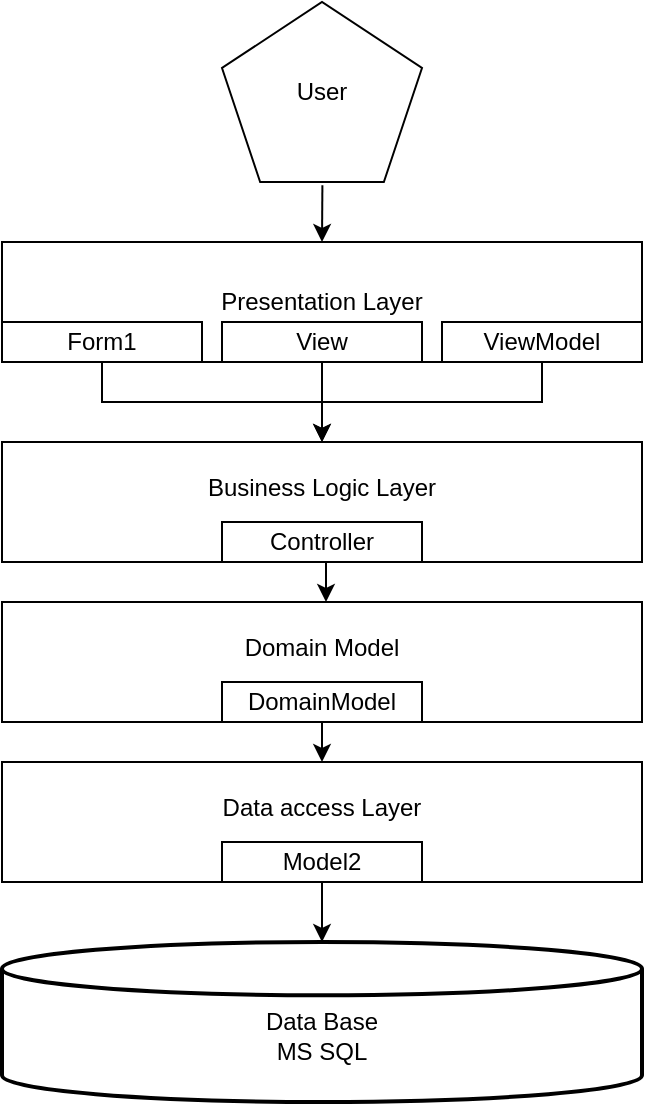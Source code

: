 <mxfile version="16.5.1" type="device"><diagram id="NgVtpLR1j6Kvz6WwvxDD" name="Page-1"><mxGraphModel dx="1217" dy="1718" grid="1" gridSize="10" guides="1" tooltips="1" connect="1" arrows="1" fold="1" page="1" pageScale="1" pageWidth="850" pageHeight="1100" math="0" shadow="0"><root><mxCell id="0"/><mxCell id="1" parent="0"/><mxCell id="VR417_uR5PhlLI9_hTUN-1" value="&lt;br&gt;Data Base&lt;br&gt;MS SQL" style="strokeWidth=2;html=1;shape=mxgraph.flowchart.database;whiteSpace=wrap;" vertex="1" parent="1"><mxGeometry x="270" y="460" width="320" height="80" as="geometry"/></mxCell><mxCell id="VR417_uR5PhlLI9_hTUN-2" value="User" style="whiteSpace=wrap;html=1;shape=mxgraph.basic.pentagon" vertex="1" parent="1"><mxGeometry x="380" y="-10" width="100" height="90" as="geometry"/></mxCell><mxCell id="VR417_uR5PhlLI9_hTUN-21" value="" style="edgeStyle=orthogonalEdgeStyle;rounded=0;orthogonalLoop=1;jettySize=auto;html=1;" edge="1" parent="1" source="VR417_uR5PhlLI9_hTUN-8" target="VR417_uR5PhlLI9_hTUN-1"><mxGeometry relative="1" as="geometry"/></mxCell><mxCell id="VR417_uR5PhlLI9_hTUN-8" value="Data access Layer&lt;br&gt;&lt;br&gt;" style="rounded=0;whiteSpace=wrap;html=1;" vertex="1" parent="1"><mxGeometry x="270" y="370" width="320" height="60" as="geometry"/></mxCell><mxCell id="VR417_uR5PhlLI9_hTUN-22" value="" style="edgeStyle=orthogonalEdgeStyle;rounded=0;orthogonalLoop=1;jettySize=auto;html=1;" edge="1" parent="1" source="VR417_uR5PhlLI9_hTUN-9"><mxGeometry relative="1" as="geometry"><mxPoint x="430" y="370" as="targetPoint"/></mxGeometry></mxCell><mxCell id="VR417_uR5PhlLI9_hTUN-9" value="Domain Model&lt;br&gt;&lt;br&gt;" style="rounded=0;whiteSpace=wrap;html=1;" vertex="1" parent="1"><mxGeometry x="270" y="290" width="320" height="60" as="geometry"/></mxCell><mxCell id="VR417_uR5PhlLI9_hTUN-23" value="" style="edgeStyle=orthogonalEdgeStyle;rounded=0;orthogonalLoop=1;jettySize=auto;html=1;" edge="1" parent="1"><mxGeometry relative="1" as="geometry"><mxPoint x="433" y="270" as="sourcePoint"/><mxPoint x="432" y="290" as="targetPoint"/><Array as="points"><mxPoint x="432" y="270"/></Array></mxGeometry></mxCell><mxCell id="VR417_uR5PhlLI9_hTUN-10" value="Business Logic Layer&lt;br&gt;&lt;br&gt;" style="rounded=0;whiteSpace=wrap;html=1;" vertex="1" parent="1"><mxGeometry x="270" y="210" width="320" height="60" as="geometry"/></mxCell><mxCell id="VR417_uR5PhlLI9_hTUN-11" value="Presentation Layer" style="rounded=0;whiteSpace=wrap;html=1;" vertex="1" parent="1"><mxGeometry x="270" y="110" width="320" height="60" as="geometry"/></mxCell><mxCell id="VR417_uR5PhlLI9_hTUN-29" value="" style="edgeStyle=orthogonalEdgeStyle;rounded=0;orthogonalLoop=1;jettySize=auto;html=1;" edge="1" parent="1" source="VR417_uR5PhlLI9_hTUN-12"><mxGeometry relative="1" as="geometry"><mxPoint x="430" y="210" as="targetPoint"/><Array as="points"><mxPoint x="320" y="190"/><mxPoint x="430" y="190"/></Array></mxGeometry></mxCell><mxCell id="VR417_uR5PhlLI9_hTUN-12" value="Form1" style="rounded=0;whiteSpace=wrap;html=1;" vertex="1" parent="1"><mxGeometry x="270" y="150" width="100" height="20" as="geometry"/></mxCell><mxCell id="VR417_uR5PhlLI9_hTUN-13" value="View&lt;span style=&quot;color: rgba(0 , 0 , 0 , 0) ; font-family: monospace ; font-size: 0px&quot;&gt;%3CmxGraphModel%3E%3Croot%3E%3CmxCell%20id%3D%220%22%2F%3E%3CmxCell%20id%3D%221%22%20parent%3D%220%22%2F%3E%3CmxCell%20id%3D%222%22%20value%3D%22Form1%22%20style%3D%22rounded%3D0%3BwhiteSpace%3Dwrap%3Bhtml%3D1%3B%22%20vertex%3D%221%22%20parent%3D%221%22%3E%3CmxGeometry%20x%3D%22280%22%20y%3D%22160%22%20width%3D%22100%22%20height%3D%2220%22%20as%3D%22geometry%22%2F%3E%3C%2FmxCell%3E%3C%2Froot%3E%3C%2FmxGraphModel%3E&lt;/span&gt;" style="rounded=0;whiteSpace=wrap;html=1;" vertex="1" parent="1"><mxGeometry x="380" y="150" width="100" height="20" as="geometry"/></mxCell><mxCell id="VR417_uR5PhlLI9_hTUN-24" value="" style="edgeStyle=orthogonalEdgeStyle;rounded=0;orthogonalLoop=1;jettySize=auto;html=1;" edge="1" parent="1" source="VR417_uR5PhlLI9_hTUN-14"><mxGeometry relative="1" as="geometry"><mxPoint x="430" y="210" as="targetPoint"/><Array as="points"><mxPoint x="540" y="190"/><mxPoint x="430" y="190"/></Array></mxGeometry></mxCell><mxCell id="VR417_uR5PhlLI9_hTUN-14" value="ViewModel" style="rounded=0;whiteSpace=wrap;html=1;" vertex="1" parent="1"><mxGeometry x="490" y="150" width="100" height="20" as="geometry"/></mxCell><mxCell id="VR417_uR5PhlLI9_hTUN-16" value="Controller" style="rounded=0;whiteSpace=wrap;html=1;" vertex="1" parent="1"><mxGeometry x="380" y="250" width="100" height="20" as="geometry"/></mxCell><mxCell id="VR417_uR5PhlLI9_hTUN-17" value="DomainModel" style="rounded=0;whiteSpace=wrap;html=1;" vertex="1" parent="1"><mxGeometry x="380" y="330" width="100" height="20" as="geometry"/></mxCell><mxCell id="VR417_uR5PhlLI9_hTUN-18" value="Model2" style="rounded=0;whiteSpace=wrap;html=1;" vertex="1" parent="1"><mxGeometry x="380" y="410" width="100" height="20" as="geometry"/></mxCell><mxCell id="VR417_uR5PhlLI9_hTUN-20" value="" style="endArrow=classic;html=1;rounded=0;exitX=0.502;exitY=1.018;exitDx=0;exitDy=0;exitPerimeter=0;entryX=0.5;entryY=0;entryDx=0;entryDy=0;" edge="1" parent="1" source="VR417_uR5PhlLI9_hTUN-2" target="VR417_uR5PhlLI9_hTUN-11"><mxGeometry width="50" height="50" relative="1" as="geometry"><mxPoint x="410" y="290" as="sourcePoint"/><mxPoint x="460" y="240" as="targetPoint"/></mxGeometry></mxCell><mxCell id="VR417_uR5PhlLI9_hTUN-28" value="" style="endArrow=none;html=1;rounded=0;entryX=0.5;entryY=1;entryDx=0;entryDy=0;" edge="1" parent="1" target="VR417_uR5PhlLI9_hTUN-13"><mxGeometry width="50" height="50" relative="1" as="geometry"><mxPoint x="430" y="190" as="sourcePoint"/><mxPoint x="440" y="190" as="targetPoint"/></mxGeometry></mxCell></root></mxGraphModel></diagram></mxfile>